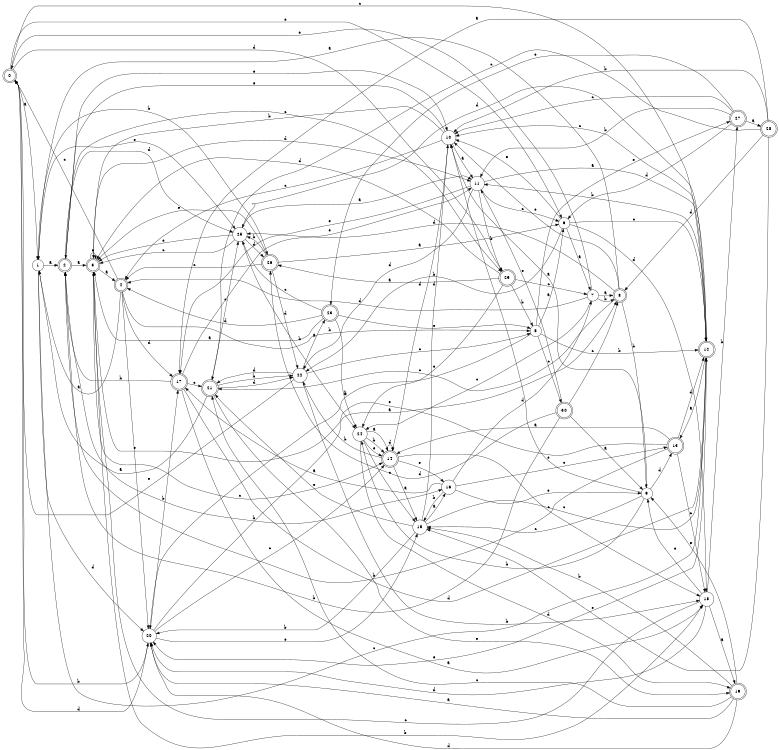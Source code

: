 digraph n25_7 {
__start0 [label="" shape="none"];

rankdir=LR;
size="8,5";

s0 [style="rounded,filled", color="black", fillcolor="white" shape="doublecircle", label="0"];
s1 [style="filled", color="black", fillcolor="white" shape="circle", label="1"];
s2 [style="rounded,filled", color="black", fillcolor="white" shape="doublecircle", label="2"];
s3 [style="rounded,filled", color="black", fillcolor="white" shape="doublecircle", label="3"];
s4 [style="rounded,filled", color="black", fillcolor="white" shape="doublecircle", label="4"];
s5 [style="filled", color="black", fillcolor="white" shape="circle", label="5"];
s6 [style="filled", color="black", fillcolor="white" shape="circle", label="6"];
s7 [style="filled", color="black", fillcolor="white" shape="circle", label="7"];
s8 [style="rounded,filled", color="black", fillcolor="white" shape="doublecircle", label="8"];
s9 [style="filled", color="black", fillcolor="white" shape="circle", label="9"];
s10 [style="filled", color="black", fillcolor="white" shape="circle", label="10"];
s11 [style="filled", color="black", fillcolor="white" shape="circle", label="11"];
s12 [style="rounded,filled", color="black", fillcolor="white" shape="doublecircle", label="12"];
s13 [style="rounded,filled", color="black", fillcolor="white" shape="doublecircle", label="13"];
s14 [style="rounded,filled", color="black", fillcolor="white" shape="doublecircle", label="14"];
s15 [style="filled", color="black", fillcolor="white" shape="circle", label="15"];
s16 [style="filled", color="black", fillcolor="white" shape="circle", label="16"];
s17 [style="rounded,filled", color="black", fillcolor="white" shape="doublecircle", label="17"];
s18 [style="filled", color="black", fillcolor="white" shape="circle", label="18"];
s19 [style="rounded,filled", color="black", fillcolor="white" shape="doublecircle", label="19"];
s20 [style="filled", color="black", fillcolor="white" shape="circle", label="20"];
s21 [style="rounded,filled", color="black", fillcolor="white" shape="doublecircle", label="21"];
s22 [style="filled", color="black", fillcolor="white" shape="circle", label="22"];
s23 [style="rounded,filled", color="black", fillcolor="white" shape="doublecircle", label="23"];
s24 [style="filled", color="black", fillcolor="white" shape="circle", label="24"];
s25 [style="filled", color="black", fillcolor="white" shape="circle", label="25"];
s26 [style="rounded,filled", color="black", fillcolor="white" shape="doublecircle", label="26"];
s27 [style="rounded,filled", color="black", fillcolor="white" shape="doublecircle", label="27"];
s28 [style="rounded,filled", color="black", fillcolor="white" shape="doublecircle", label="28"];
s29 [style="rounded,filled", color="black", fillcolor="white" shape="doublecircle", label="29"];
s30 [style="rounded,filled", color="black", fillcolor="white" shape="doublecircle", label="30"];
s0 -> s1 [label="a"];
s0 -> s20 [label="b"];
s0 -> s12 [label="c"];
s0 -> s29 [label="d"];
s0 -> s6 [label="e"];
s1 -> s2 [label="a"];
s1 -> s26 [label="b"];
s1 -> s12 [label="c"];
s1 -> s20 [label="d"];
s1 -> s25 [label="e"];
s2 -> s3 [label="a"];
s2 -> s16 [label="b"];
s2 -> s29 [label="c"];
s2 -> s25 [label="d"];
s2 -> s10 [label="e"];
s3 -> s4 [label="a"];
s3 -> s18 [label="b"];
s3 -> s14 [label="c"];
s3 -> s11 [label="d"];
s3 -> s3 [label="e"];
s4 -> s1 [label="a"];
s4 -> s5 [label="b"];
s4 -> s0 [label="c"];
s4 -> s17 [label="d"];
s4 -> s20 [label="e"];
s5 -> s6 [label="a"];
s5 -> s12 [label="b"];
s5 -> s30 [label="c"];
s5 -> s20 [label="d"];
s5 -> s27 [label="e"];
s6 -> s7 [label="a"];
s6 -> s22 [label="b"];
s6 -> s12 [label="c"];
s6 -> s18 [label="d"];
s6 -> s10 [label="e"];
s7 -> s8 [label="a"];
s7 -> s8 [label="b"];
s7 -> s24 [label="c"];
s7 -> s4 [label="d"];
s7 -> s0 [label="e"];
s8 -> s1 [label="a"];
s8 -> s9 [label="b"];
s8 -> s21 [label="c"];
s8 -> s25 [label="d"];
s8 -> s10 [label="e"];
s9 -> s10 [label="a"];
s9 -> s24 [label="b"];
s9 -> s15 [label="c"];
s9 -> s13 [label="d"];
s9 -> s10 [label="e"];
s10 -> s11 [label="a"];
s10 -> s3 [label="b"];
s10 -> s4 [label="c"];
s10 -> s14 [label="d"];
s10 -> s2 [label="e"];
s11 -> s12 [label="a"];
s11 -> s29 [label="b"];
s11 -> s6 [label="c"];
s11 -> s22 [label="d"];
s11 -> s17 [label="e"];
s12 -> s13 [label="a"];
s12 -> s11 [label="b"];
s12 -> s10 [label="c"];
s12 -> s25 [label="d"];
s12 -> s20 [label="e"];
s13 -> s14 [label="a"];
s13 -> s2 [label="b"];
s13 -> s18 [label="c"];
s13 -> s12 [label="d"];
s13 -> s3 [label="e"];
s14 -> s15 [label="a"];
s14 -> s22 [label="b"];
s14 -> s18 [label="c"];
s14 -> s14 [label="d"];
s14 -> s16 [label="e"];
s15 -> s16 [label="a"];
s15 -> s20 [label="b"];
s15 -> s12 [label="c"];
s15 -> s10 [label="d"];
s15 -> s21 [label="e"];
s16 -> s17 [label="a"];
s16 -> s15 [label="b"];
s16 -> s13 [label="c"];
s16 -> s7 [label="d"];
s16 -> s9 [label="e"];
s17 -> s18 [label="a"];
s17 -> s2 [label="b"];
s17 -> s21 [label="c"];
s17 -> s12 [label="d"];
s17 -> s11 [label="e"];
s18 -> s19 [label="a"];
s18 -> s27 [label="b"];
s18 -> s3 [label="c"];
s18 -> s20 [label="d"];
s18 -> s9 [label="e"];
s19 -> s20 [label="a"];
s19 -> s15 [label="b"];
s19 -> s21 [label="c"];
s19 -> s20 [label="d"];
s19 -> s9 [label="e"];
s20 -> s8 [label="a"];
s20 -> s17 [label="b"];
s20 -> s14 [label="c"];
s20 -> s0 [label="d"];
s20 -> s15 [label="e"];
s21 -> s1 [label="a"];
s21 -> s22 [label="b"];
s21 -> s25 [label="c"];
s21 -> s22 [label="d"];
s21 -> s19 [label="e"];
s22 -> s23 [label="a"];
s22 -> s18 [label="b"];
s22 -> s5 [label="c"];
s22 -> s21 [label="d"];
s22 -> s0 [label="e"];
s23 -> s3 [label="a"];
s23 -> s24 [label="b"];
s23 -> s25 [label="c"];
s23 -> s4 [label="d"];
s23 -> s5 [label="e"];
s24 -> s14 [label="a"];
s24 -> s14 [label="b"];
s24 -> s15 [label="c"];
s24 -> s19 [label="d"];
s24 -> s14 [label="e"];
s25 -> s11 [label="a"];
s25 -> s24 [label="b"];
s25 -> s3 [label="c"];
s25 -> s26 [label="d"];
s25 -> s3 [label="e"];
s26 -> s6 [label="a"];
s26 -> s25 [label="b"];
s26 -> s4 [label="c"];
s26 -> s22 [label="d"];
s26 -> s3 [label="e"];
s27 -> s28 [label="a"];
s27 -> s11 [label="b"];
s27 -> s10 [label="c"];
s27 -> s6 [label="d"];
s27 -> s23 [label="e"];
s28 -> s17 [label="a"];
s28 -> s10 [label="b"];
s28 -> s21 [label="c"];
s28 -> s8 [label="d"];
s28 -> s15 [label="e"];
s29 -> s26 [label="a"];
s29 -> s5 [label="b"];
s29 -> s7 [label="c"];
s29 -> s3 [label="d"];
s29 -> s24 [label="e"];
s30 -> s9 [label="a"];
s30 -> s2 [label="b"];
s30 -> s8 [label="c"];
s30 -> s26 [label="d"];
s30 -> s11 [label="e"];

}